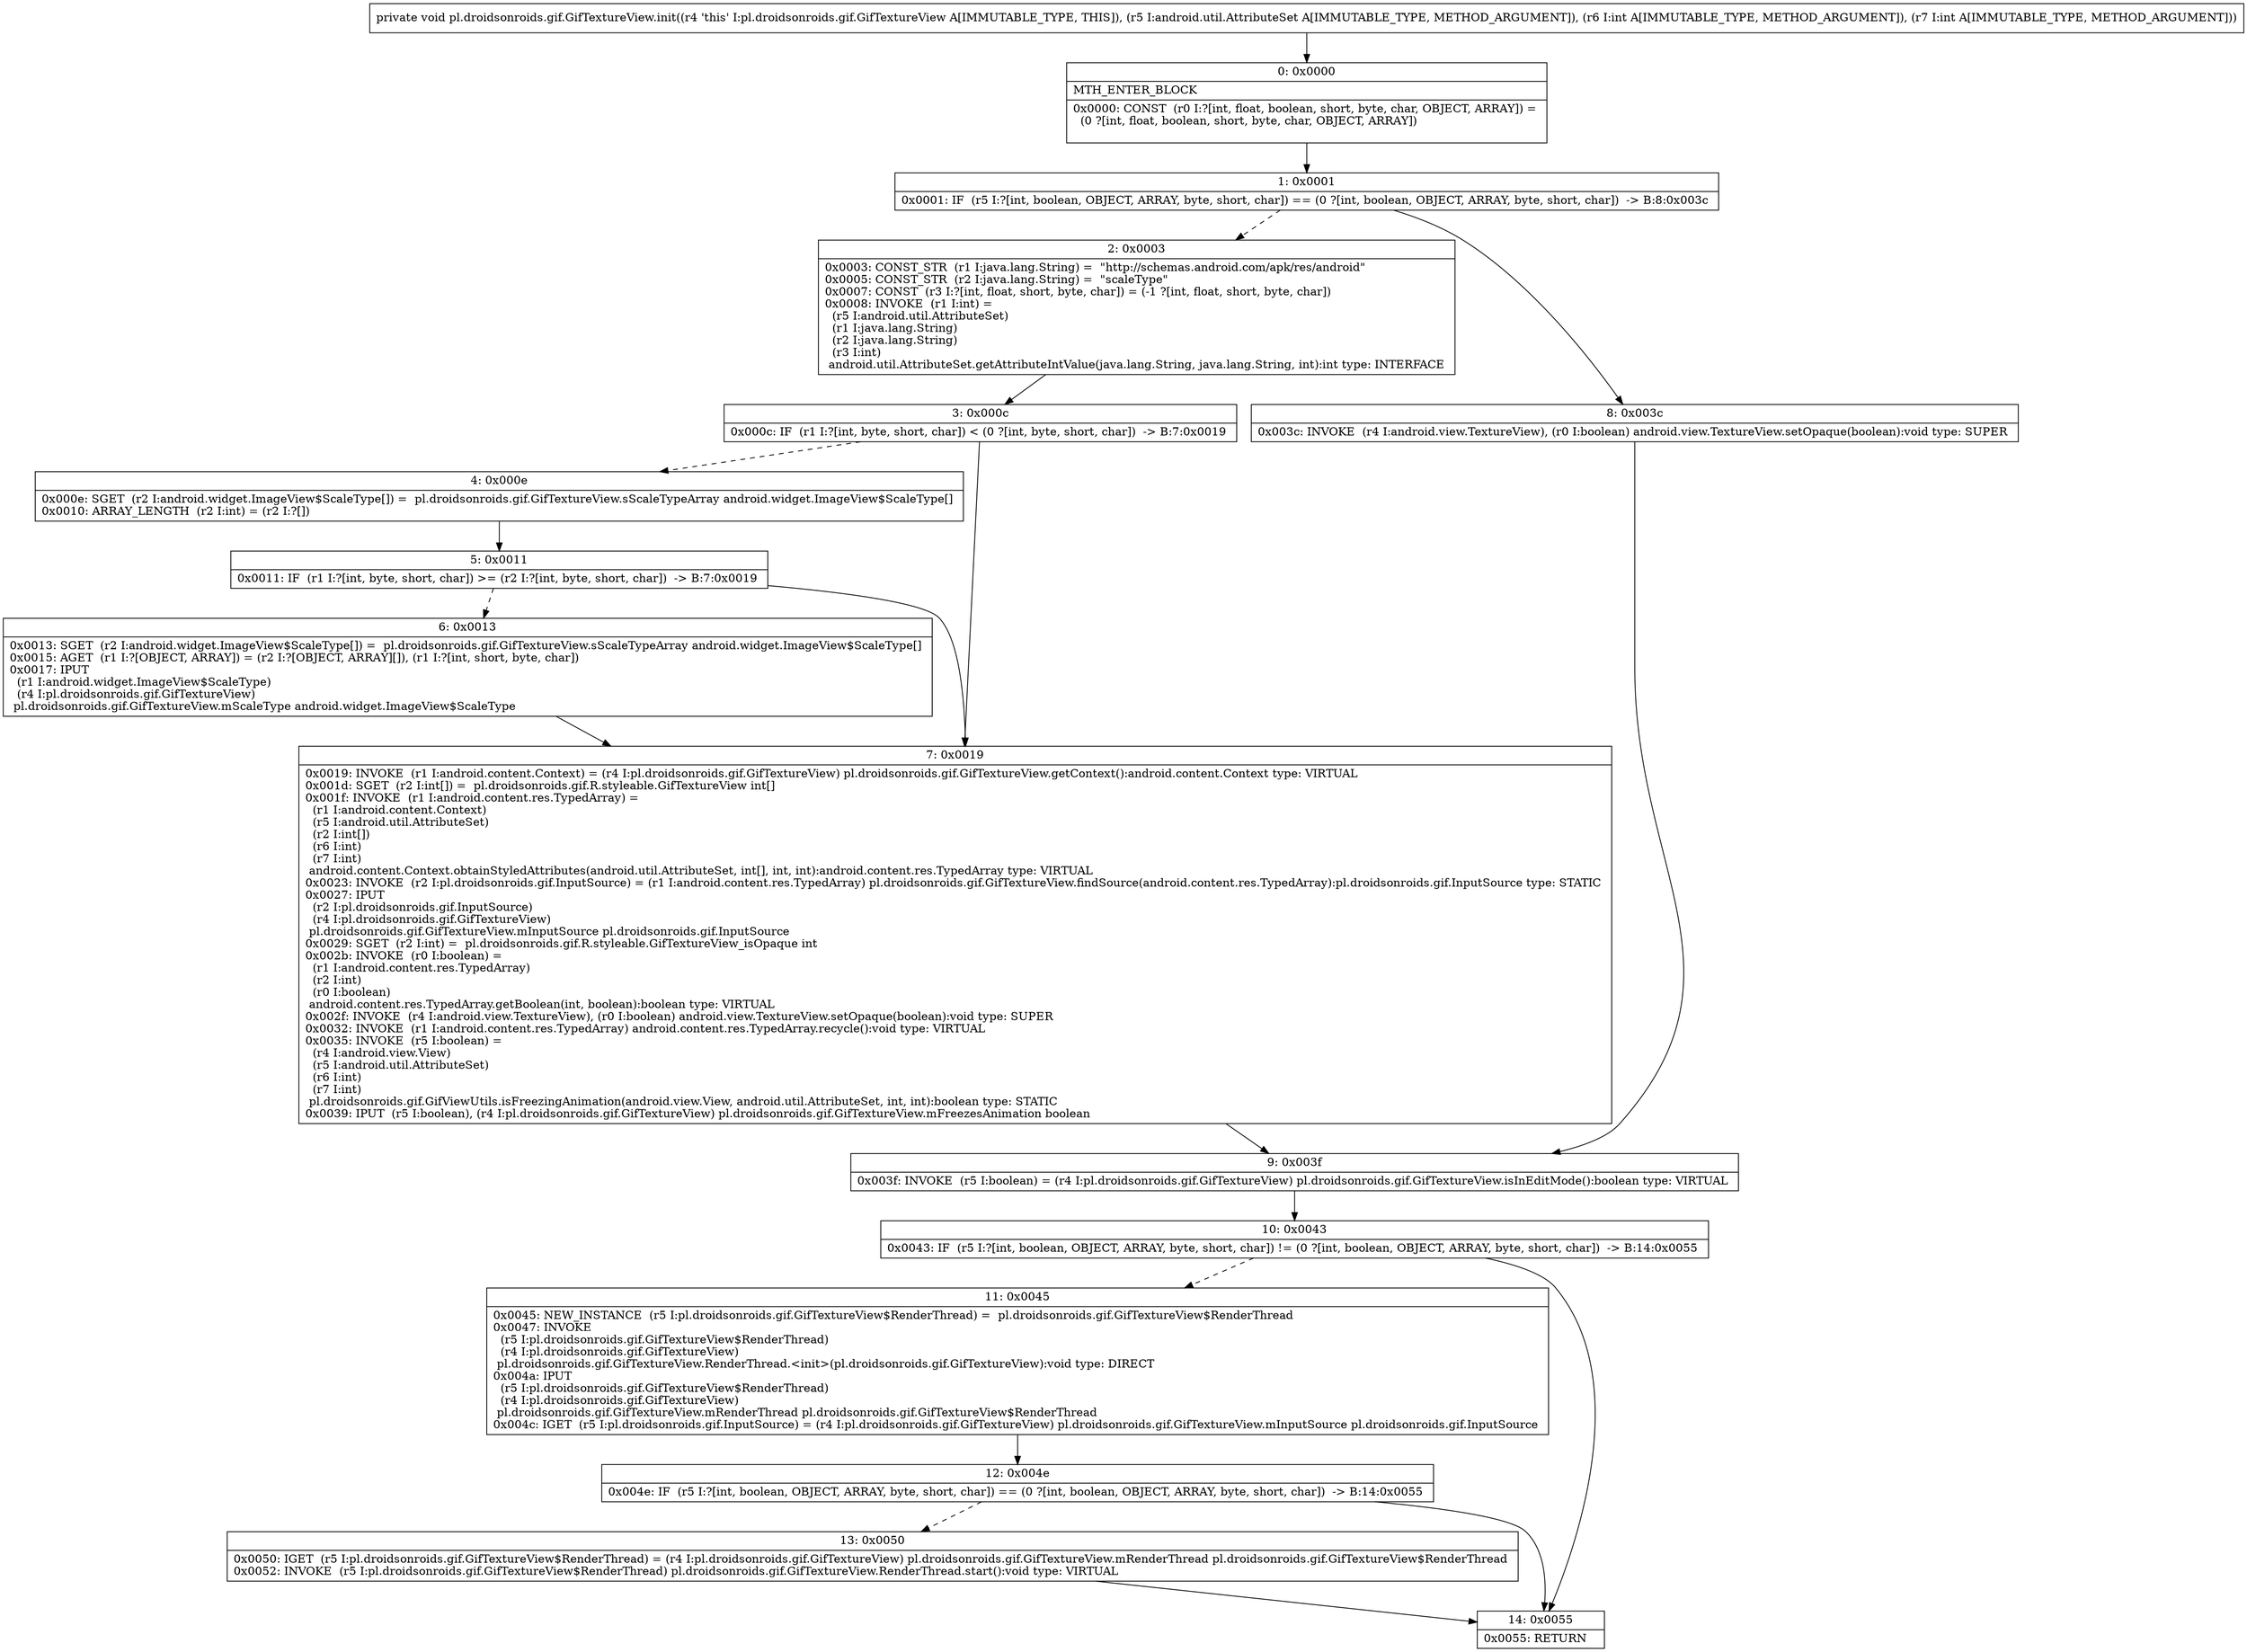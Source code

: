digraph "CFG forpl.droidsonroids.gif.GifTextureView.init(Landroid\/util\/AttributeSet;II)V" {
Node_0 [shape=record,label="{0\:\ 0x0000|MTH_ENTER_BLOCK\l|0x0000: CONST  (r0 I:?[int, float, boolean, short, byte, char, OBJECT, ARRAY]) = \l  (0 ?[int, float, boolean, short, byte, char, OBJECT, ARRAY])\l \l}"];
Node_1 [shape=record,label="{1\:\ 0x0001|0x0001: IF  (r5 I:?[int, boolean, OBJECT, ARRAY, byte, short, char]) == (0 ?[int, boolean, OBJECT, ARRAY, byte, short, char])  \-\> B:8:0x003c \l}"];
Node_2 [shape=record,label="{2\:\ 0x0003|0x0003: CONST_STR  (r1 I:java.lang.String) =  \"http:\/\/schemas.android.com\/apk\/res\/android\" \l0x0005: CONST_STR  (r2 I:java.lang.String) =  \"scaleType\" \l0x0007: CONST  (r3 I:?[int, float, short, byte, char]) = (\-1 ?[int, float, short, byte, char]) \l0x0008: INVOKE  (r1 I:int) = \l  (r5 I:android.util.AttributeSet)\l  (r1 I:java.lang.String)\l  (r2 I:java.lang.String)\l  (r3 I:int)\l android.util.AttributeSet.getAttributeIntValue(java.lang.String, java.lang.String, int):int type: INTERFACE \l}"];
Node_3 [shape=record,label="{3\:\ 0x000c|0x000c: IF  (r1 I:?[int, byte, short, char]) \< (0 ?[int, byte, short, char])  \-\> B:7:0x0019 \l}"];
Node_4 [shape=record,label="{4\:\ 0x000e|0x000e: SGET  (r2 I:android.widget.ImageView$ScaleType[]) =  pl.droidsonroids.gif.GifTextureView.sScaleTypeArray android.widget.ImageView$ScaleType[] \l0x0010: ARRAY_LENGTH  (r2 I:int) = (r2 I:?[]) \l}"];
Node_5 [shape=record,label="{5\:\ 0x0011|0x0011: IF  (r1 I:?[int, byte, short, char]) \>= (r2 I:?[int, byte, short, char])  \-\> B:7:0x0019 \l}"];
Node_6 [shape=record,label="{6\:\ 0x0013|0x0013: SGET  (r2 I:android.widget.ImageView$ScaleType[]) =  pl.droidsonroids.gif.GifTextureView.sScaleTypeArray android.widget.ImageView$ScaleType[] \l0x0015: AGET  (r1 I:?[OBJECT, ARRAY]) = (r2 I:?[OBJECT, ARRAY][]), (r1 I:?[int, short, byte, char]) \l0x0017: IPUT  \l  (r1 I:android.widget.ImageView$ScaleType)\l  (r4 I:pl.droidsonroids.gif.GifTextureView)\l pl.droidsonroids.gif.GifTextureView.mScaleType android.widget.ImageView$ScaleType \l}"];
Node_7 [shape=record,label="{7\:\ 0x0019|0x0019: INVOKE  (r1 I:android.content.Context) = (r4 I:pl.droidsonroids.gif.GifTextureView) pl.droidsonroids.gif.GifTextureView.getContext():android.content.Context type: VIRTUAL \l0x001d: SGET  (r2 I:int[]) =  pl.droidsonroids.gif.R.styleable.GifTextureView int[] \l0x001f: INVOKE  (r1 I:android.content.res.TypedArray) = \l  (r1 I:android.content.Context)\l  (r5 I:android.util.AttributeSet)\l  (r2 I:int[])\l  (r6 I:int)\l  (r7 I:int)\l android.content.Context.obtainStyledAttributes(android.util.AttributeSet, int[], int, int):android.content.res.TypedArray type: VIRTUAL \l0x0023: INVOKE  (r2 I:pl.droidsonroids.gif.InputSource) = (r1 I:android.content.res.TypedArray) pl.droidsonroids.gif.GifTextureView.findSource(android.content.res.TypedArray):pl.droidsonroids.gif.InputSource type: STATIC \l0x0027: IPUT  \l  (r2 I:pl.droidsonroids.gif.InputSource)\l  (r4 I:pl.droidsonroids.gif.GifTextureView)\l pl.droidsonroids.gif.GifTextureView.mInputSource pl.droidsonroids.gif.InputSource \l0x0029: SGET  (r2 I:int) =  pl.droidsonroids.gif.R.styleable.GifTextureView_isOpaque int \l0x002b: INVOKE  (r0 I:boolean) = \l  (r1 I:android.content.res.TypedArray)\l  (r2 I:int)\l  (r0 I:boolean)\l android.content.res.TypedArray.getBoolean(int, boolean):boolean type: VIRTUAL \l0x002f: INVOKE  (r4 I:android.view.TextureView), (r0 I:boolean) android.view.TextureView.setOpaque(boolean):void type: SUPER \l0x0032: INVOKE  (r1 I:android.content.res.TypedArray) android.content.res.TypedArray.recycle():void type: VIRTUAL \l0x0035: INVOKE  (r5 I:boolean) = \l  (r4 I:android.view.View)\l  (r5 I:android.util.AttributeSet)\l  (r6 I:int)\l  (r7 I:int)\l pl.droidsonroids.gif.GifViewUtils.isFreezingAnimation(android.view.View, android.util.AttributeSet, int, int):boolean type: STATIC \l0x0039: IPUT  (r5 I:boolean), (r4 I:pl.droidsonroids.gif.GifTextureView) pl.droidsonroids.gif.GifTextureView.mFreezesAnimation boolean \l}"];
Node_8 [shape=record,label="{8\:\ 0x003c|0x003c: INVOKE  (r4 I:android.view.TextureView), (r0 I:boolean) android.view.TextureView.setOpaque(boolean):void type: SUPER \l}"];
Node_9 [shape=record,label="{9\:\ 0x003f|0x003f: INVOKE  (r5 I:boolean) = (r4 I:pl.droidsonroids.gif.GifTextureView) pl.droidsonroids.gif.GifTextureView.isInEditMode():boolean type: VIRTUAL \l}"];
Node_10 [shape=record,label="{10\:\ 0x0043|0x0043: IF  (r5 I:?[int, boolean, OBJECT, ARRAY, byte, short, char]) != (0 ?[int, boolean, OBJECT, ARRAY, byte, short, char])  \-\> B:14:0x0055 \l}"];
Node_11 [shape=record,label="{11\:\ 0x0045|0x0045: NEW_INSTANCE  (r5 I:pl.droidsonroids.gif.GifTextureView$RenderThread) =  pl.droidsonroids.gif.GifTextureView$RenderThread \l0x0047: INVOKE  \l  (r5 I:pl.droidsonroids.gif.GifTextureView$RenderThread)\l  (r4 I:pl.droidsonroids.gif.GifTextureView)\l pl.droidsonroids.gif.GifTextureView.RenderThread.\<init\>(pl.droidsonroids.gif.GifTextureView):void type: DIRECT \l0x004a: IPUT  \l  (r5 I:pl.droidsonroids.gif.GifTextureView$RenderThread)\l  (r4 I:pl.droidsonroids.gif.GifTextureView)\l pl.droidsonroids.gif.GifTextureView.mRenderThread pl.droidsonroids.gif.GifTextureView$RenderThread \l0x004c: IGET  (r5 I:pl.droidsonroids.gif.InputSource) = (r4 I:pl.droidsonroids.gif.GifTextureView) pl.droidsonroids.gif.GifTextureView.mInputSource pl.droidsonroids.gif.InputSource \l}"];
Node_12 [shape=record,label="{12\:\ 0x004e|0x004e: IF  (r5 I:?[int, boolean, OBJECT, ARRAY, byte, short, char]) == (0 ?[int, boolean, OBJECT, ARRAY, byte, short, char])  \-\> B:14:0x0055 \l}"];
Node_13 [shape=record,label="{13\:\ 0x0050|0x0050: IGET  (r5 I:pl.droidsonroids.gif.GifTextureView$RenderThread) = (r4 I:pl.droidsonroids.gif.GifTextureView) pl.droidsonroids.gif.GifTextureView.mRenderThread pl.droidsonroids.gif.GifTextureView$RenderThread \l0x0052: INVOKE  (r5 I:pl.droidsonroids.gif.GifTextureView$RenderThread) pl.droidsonroids.gif.GifTextureView.RenderThread.start():void type: VIRTUAL \l}"];
Node_14 [shape=record,label="{14\:\ 0x0055|0x0055: RETURN   \l}"];
MethodNode[shape=record,label="{private void pl.droidsonroids.gif.GifTextureView.init((r4 'this' I:pl.droidsonroids.gif.GifTextureView A[IMMUTABLE_TYPE, THIS]), (r5 I:android.util.AttributeSet A[IMMUTABLE_TYPE, METHOD_ARGUMENT]), (r6 I:int A[IMMUTABLE_TYPE, METHOD_ARGUMENT]), (r7 I:int A[IMMUTABLE_TYPE, METHOD_ARGUMENT])) }"];
MethodNode -> Node_0;
Node_0 -> Node_1;
Node_1 -> Node_2[style=dashed];
Node_1 -> Node_8;
Node_2 -> Node_3;
Node_3 -> Node_4[style=dashed];
Node_3 -> Node_7;
Node_4 -> Node_5;
Node_5 -> Node_6[style=dashed];
Node_5 -> Node_7;
Node_6 -> Node_7;
Node_7 -> Node_9;
Node_8 -> Node_9;
Node_9 -> Node_10;
Node_10 -> Node_11[style=dashed];
Node_10 -> Node_14;
Node_11 -> Node_12;
Node_12 -> Node_13[style=dashed];
Node_12 -> Node_14;
Node_13 -> Node_14;
}

